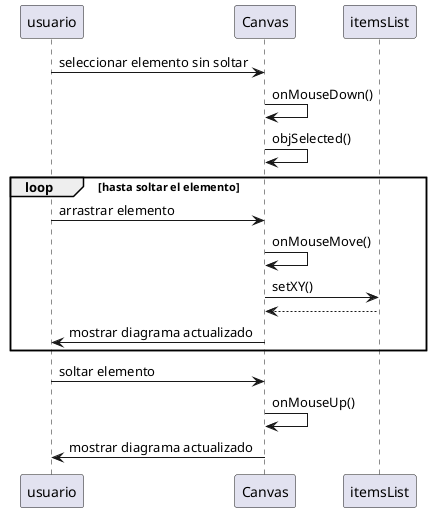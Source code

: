 @startuml moveElement
    usuario -> Canvas: seleccionar elemento sin soltar
    Canvas -> Canvas: onMouseDown()
    Canvas -> Canvas: objSelected()
    loop hasta soltar el elemento
        usuario -> Canvas: arrastrar elemento
        Canvas -> Canvas: onMouseMove()
        Canvas -> itemsList: setXY()
        itemsList --> Canvas
        Canvas -> usuario: mostrar diagrama actualizado
    end
    usuario -> Canvas: soltar elemento
    Canvas -> Canvas: onMouseUp()
    Canvas -> usuario: mostrar diagrama actualizado
@enduml